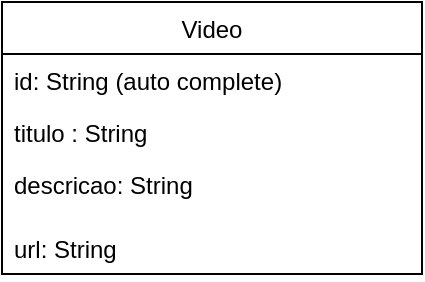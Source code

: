 <mxfile version="20.7.4" type="device"><diagram id="3_-aw65J_xjbTq1Yz9Bf" name="Página-1"><mxGraphModel dx="880" dy="492" grid="1" gridSize="10" guides="1" tooltips="1" connect="1" arrows="1" fold="1" page="1" pageScale="1" pageWidth="827" pageHeight="1169" math="0" shadow="0"><root><mxCell id="0"/><mxCell id="1" parent="0"/><mxCell id="p5Uy7v-S4CqWhl8cejfb-1" value="Video" style="swimlane;fontStyle=0;childLayout=stackLayout;horizontal=1;startSize=26;fillColor=none;horizontalStack=0;resizeParent=1;resizeParentMax=0;resizeLast=0;collapsible=1;marginBottom=0;" parent="1" vertex="1"><mxGeometry x="70" y="20" width="210" height="136" as="geometry"><mxRectangle x="70" y="20" width="70" height="30" as="alternateBounds"/></mxGeometry></mxCell><mxCell id="p5Uy7v-S4CqWhl8cejfb-2" value="id: String (auto complete)&#10;" style="text;strokeColor=none;fillColor=none;align=left;verticalAlign=top;spacingLeft=4;spacingRight=4;overflow=hidden;rotatable=0;points=[[0,0.5],[1,0.5]];portConstraint=eastwest;" parent="p5Uy7v-S4CqWhl8cejfb-1" vertex="1"><mxGeometry y="26" width="210" height="26" as="geometry"/></mxCell><mxCell id="p5Uy7v-S4CqWhl8cejfb-3" value="titulo : String&#10;" style="text;strokeColor=none;fillColor=none;align=left;verticalAlign=top;spacingLeft=4;spacingRight=4;overflow=hidden;rotatable=0;points=[[0,0.5],[1,0.5]];portConstraint=eastwest;" parent="p5Uy7v-S4CqWhl8cejfb-1" vertex="1"><mxGeometry y="52" width="210" height="26" as="geometry"/></mxCell><mxCell id="p5Uy7v-S4CqWhl8cejfb-4" value="descricao: String&#10;" style="text;strokeColor=none;fillColor=none;align=left;verticalAlign=top;spacingLeft=4;spacingRight=4;overflow=hidden;rotatable=0;points=[[0,0.5],[1,0.5]];portConstraint=eastwest;" parent="p5Uy7v-S4CqWhl8cejfb-1" vertex="1"><mxGeometry y="78" width="210" height="32" as="geometry"/></mxCell><mxCell id="BYL3adlvdtX2pKIB1yY5-2" value="url: String&#10;" style="text;strokeColor=none;fillColor=none;align=left;verticalAlign=top;spacingLeft=4;spacingRight=4;overflow=hidden;rotatable=0;points=[[0,0.5],[1,0.5]];portConstraint=eastwest;" vertex="1" parent="p5Uy7v-S4CqWhl8cejfb-1"><mxGeometry y="110" width="210" height="26" as="geometry"/></mxCell></root></mxGraphModel></diagram></mxfile>